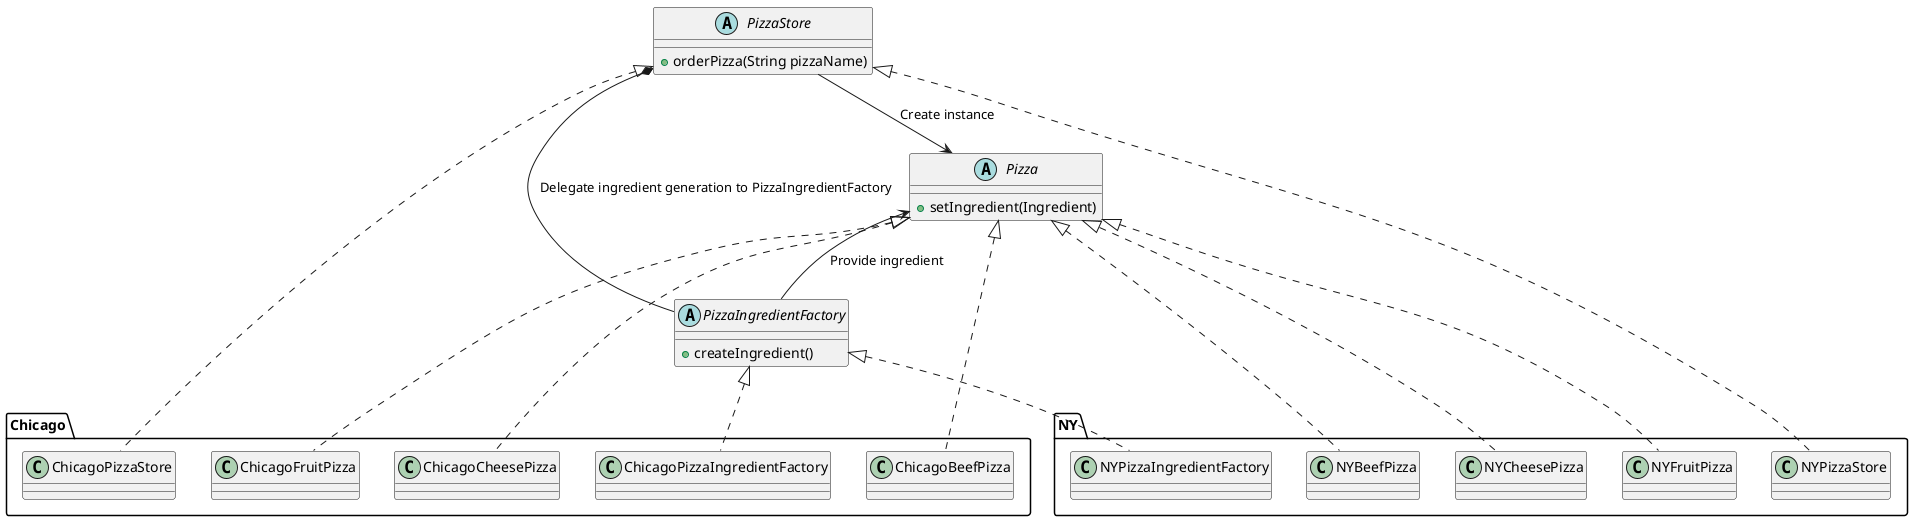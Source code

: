 @startuml

abstract Pizza {
    +setIngredient(Ingredient)
}

abstract PizzaIngredientFactory {
    +createIngredient()
}

abstract PizzaStore {
    +orderPizza(String pizzaName)
}

PizzaStore *-- PizzaIngredientFactory : Delegate ingredient generation to PizzaIngredientFactory

PizzaStore --> Pizza : Create instance
Pizza <-- PizzaIngredientFactory : Provide ingredient

Package NY {
    Pizza <|.. NYCheesePizza
    Pizza <|.. NYBeefPizza
    Pizza <|.. NYFruitPizza
    PizzaIngredientFactory <|.. NYPizzaIngredientFactory
    PizzaStore <|.. NYPizzaStore
}

Package Chicago {
    Pizza <|.. ChicagoCheesePizza
    Pizza <|.. ChicagoBeefPizza
    Pizza <|.. ChicagoFruitPizza

    PizzaIngredientFactory <|.. ChicagoPizzaIngredientFactory
    PizzaStore <|.. ChicagoPizzaStore
}

@enduml